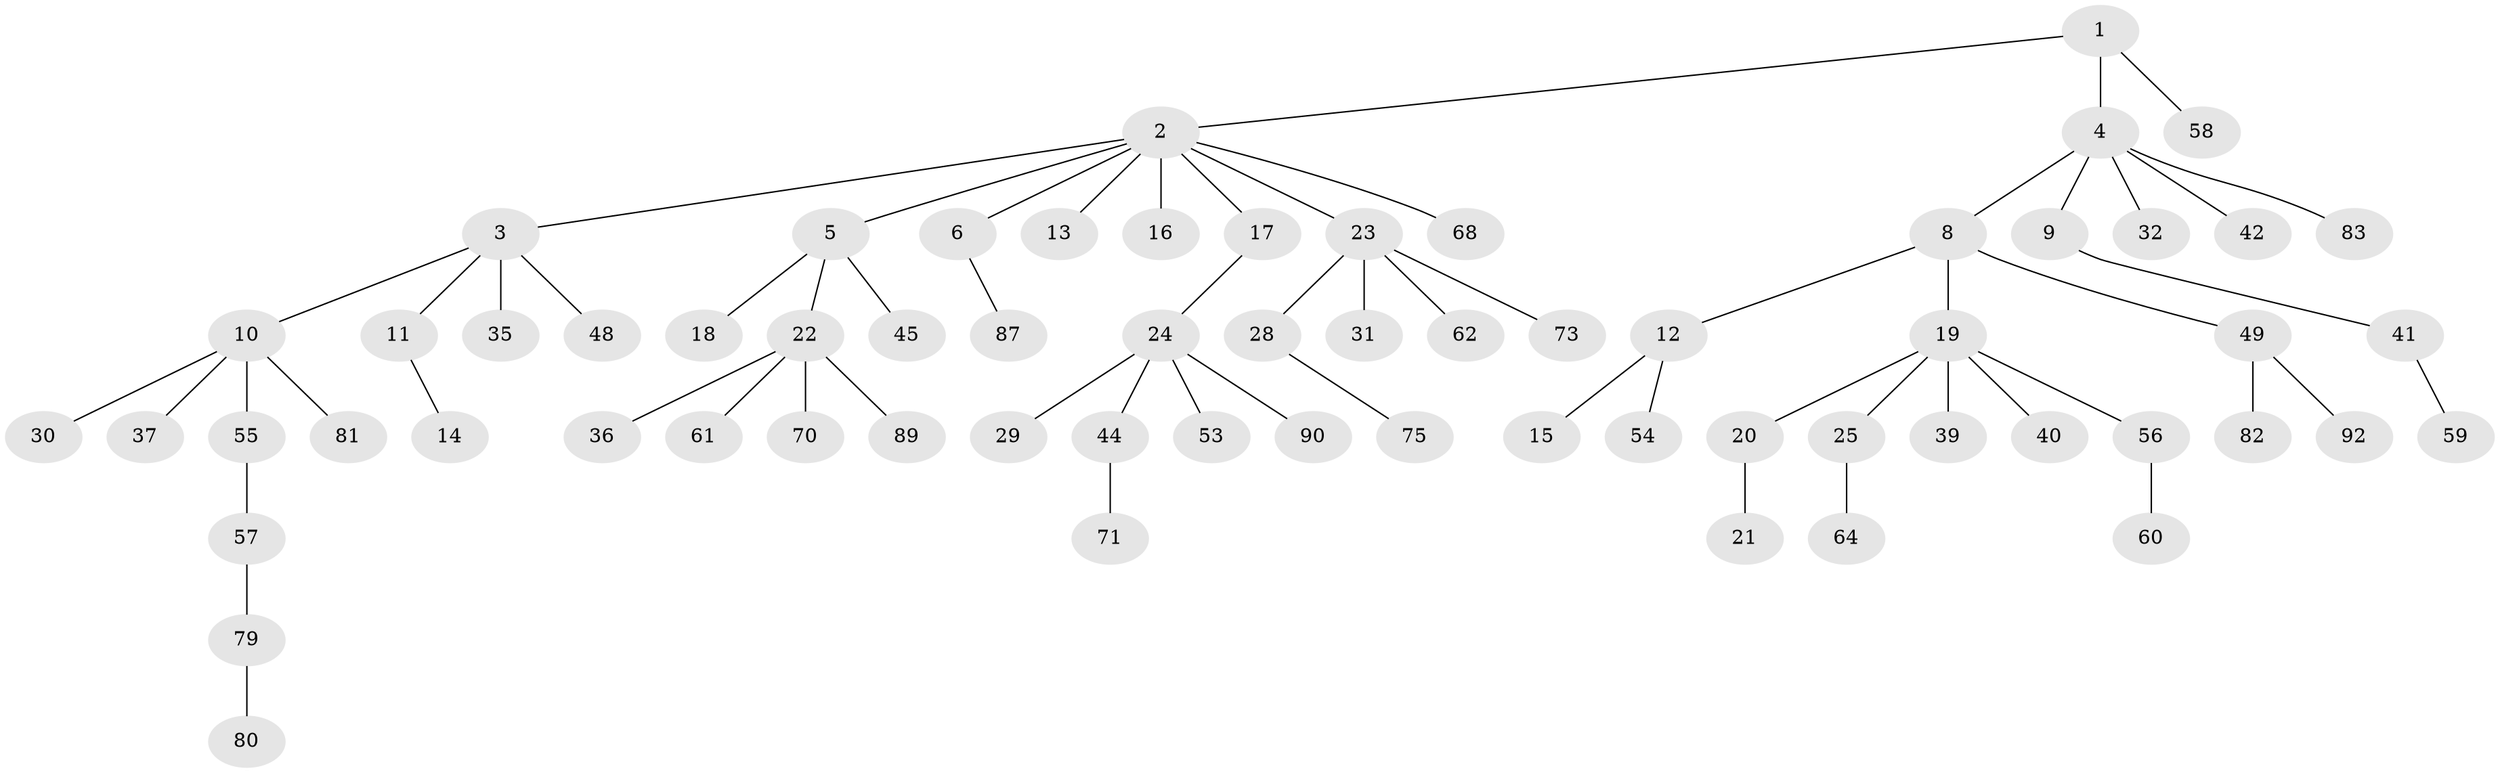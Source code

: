 // original degree distribution, {3: 0.10638297872340426, 10: 0.010638297872340425, 5: 0.05319148936170213, 6: 0.02127659574468085, 2: 0.2872340425531915, 4: 0.02127659574468085, 1: 0.5}
// Generated by graph-tools (version 1.1) at 2025/11/02/27/25 16:11:27]
// undirected, 65 vertices, 64 edges
graph export_dot {
graph [start="1"]
  node [color=gray90,style=filled];
  1;
  2 [super="+46"];
  3;
  4 [super="+7"];
  5 [super="+69"];
  6;
  8;
  9 [super="+27"];
  10 [super="+50"];
  11 [super="+26"];
  12 [super="+43"];
  13;
  14 [super="+91"];
  15;
  16 [super="+74"];
  17;
  18;
  19 [super="+51"];
  20;
  21 [super="+77"];
  22 [super="+66"];
  23 [super="+33"];
  24 [super="+34"];
  25 [super="+38"];
  28;
  29;
  30;
  31;
  32;
  35 [super="+52"];
  36;
  37;
  39 [super="+76"];
  40 [super="+47"];
  41 [super="+94"];
  42 [super="+84"];
  44 [super="+65"];
  45;
  48;
  49 [super="+67"];
  53;
  54;
  55 [super="+93"];
  56 [super="+78"];
  57 [super="+88"];
  58 [super="+85"];
  59;
  60;
  61 [super="+63"];
  62 [super="+72"];
  64;
  68;
  70;
  71;
  73;
  75;
  79;
  80 [super="+86"];
  81;
  82;
  83;
  87;
  89;
  90;
  92;
  1 -- 2;
  1 -- 4;
  1 -- 58;
  2 -- 3;
  2 -- 5;
  2 -- 6;
  2 -- 13;
  2 -- 16;
  2 -- 17;
  2 -- 23;
  2 -- 68;
  3 -- 10;
  3 -- 11;
  3 -- 35;
  3 -- 48;
  4 -- 8;
  4 -- 9;
  4 -- 32;
  4 -- 83;
  4 -- 42;
  5 -- 18;
  5 -- 22;
  5 -- 45;
  6 -- 87;
  8 -- 12;
  8 -- 19;
  8 -- 49;
  9 -- 41;
  10 -- 30;
  10 -- 37;
  10 -- 81;
  10 -- 55;
  11 -- 14;
  12 -- 15;
  12 -- 54;
  17 -- 24;
  19 -- 20;
  19 -- 25;
  19 -- 39;
  19 -- 40;
  19 -- 56;
  20 -- 21;
  22 -- 36;
  22 -- 61;
  22 -- 70;
  22 -- 89;
  23 -- 28;
  23 -- 31;
  23 -- 62;
  23 -- 73;
  24 -- 29;
  24 -- 90;
  24 -- 44;
  24 -- 53;
  25 -- 64;
  28 -- 75;
  41 -- 59;
  44 -- 71;
  49 -- 82;
  49 -- 92;
  55 -- 57;
  56 -- 60;
  57 -- 79;
  79 -- 80;
}
